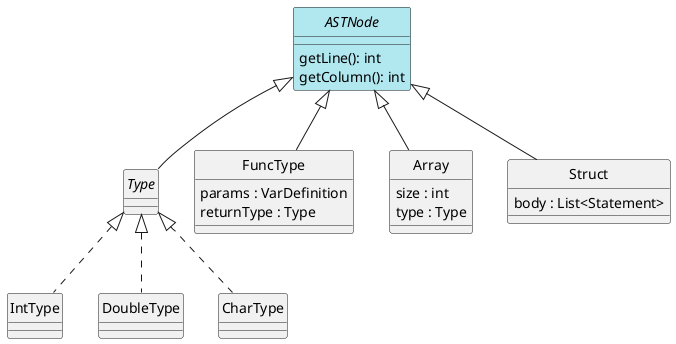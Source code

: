 @startuml Types
skinparam style strictuml
skinparam monochrome false

interface ASTNode #b1e8f0 {
    getLine(): int
    getColumn(): int
}

interface Type

class FuncType {
    params : VarDefinition
    returnType : Type
}

ASTNode <|-- FuncType

' Tipos simples
class IntType
class DoubleType
class CharType

Type <|.. IntType
Type <|.. DoubleType
Type <|.. CharType

' Tipos complejos
class Array {
    size : int
    type : Type
}

class Struct {
    body : List<Statement>
}

ASTNode <|-- Type
ASTNode <|-- Array
ASTNode <|-- Struct

@enduml
